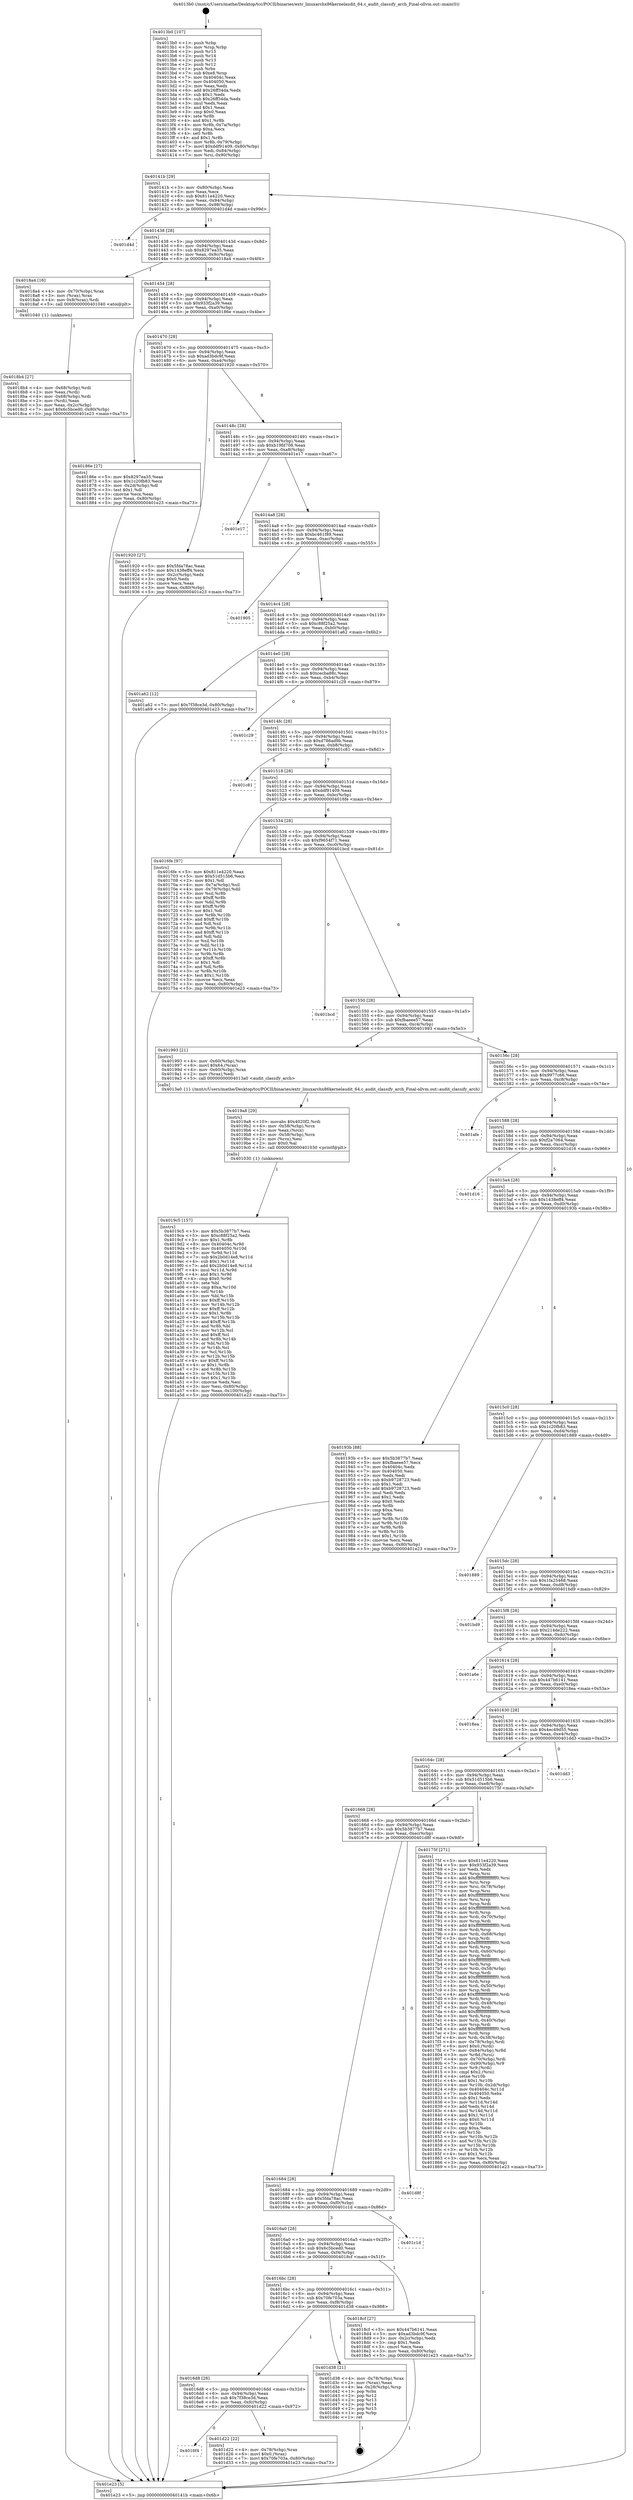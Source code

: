 digraph "0x4013b0" {
  label = "0x4013b0 (/mnt/c/Users/mathe/Desktop/tcc/POCII/binaries/extr_linuxarchx86kernelaudit_64.c_audit_classify_arch_Final-ollvm.out::main(0))"
  labelloc = "t"
  node[shape=record]

  Entry [label="",width=0.3,height=0.3,shape=circle,fillcolor=black,style=filled]
  "0x40141b" [label="{
     0x40141b [29]\l
     | [instrs]\l
     &nbsp;&nbsp;0x40141b \<+3\>: mov -0x80(%rbp),%eax\l
     &nbsp;&nbsp;0x40141e \<+2\>: mov %eax,%ecx\l
     &nbsp;&nbsp;0x401420 \<+6\>: sub $0x811e4220,%ecx\l
     &nbsp;&nbsp;0x401426 \<+6\>: mov %eax,-0x94(%rbp)\l
     &nbsp;&nbsp;0x40142c \<+6\>: mov %ecx,-0x98(%rbp)\l
     &nbsp;&nbsp;0x401432 \<+6\>: je 0000000000401d4d \<main+0x99d\>\l
  }"]
  "0x401d4d" [label="{
     0x401d4d\l
  }", style=dashed]
  "0x401438" [label="{
     0x401438 [28]\l
     | [instrs]\l
     &nbsp;&nbsp;0x401438 \<+5\>: jmp 000000000040143d \<main+0x8d\>\l
     &nbsp;&nbsp;0x40143d \<+6\>: mov -0x94(%rbp),%eax\l
     &nbsp;&nbsp;0x401443 \<+5\>: sub $0x8297ea35,%eax\l
     &nbsp;&nbsp;0x401448 \<+6\>: mov %eax,-0x9c(%rbp)\l
     &nbsp;&nbsp;0x40144e \<+6\>: je 00000000004018a4 \<main+0x4f4\>\l
  }"]
  Exit [label="",width=0.3,height=0.3,shape=circle,fillcolor=black,style=filled,peripheries=2]
  "0x4018a4" [label="{
     0x4018a4 [16]\l
     | [instrs]\l
     &nbsp;&nbsp;0x4018a4 \<+4\>: mov -0x70(%rbp),%rax\l
     &nbsp;&nbsp;0x4018a8 \<+3\>: mov (%rax),%rax\l
     &nbsp;&nbsp;0x4018ab \<+4\>: mov 0x8(%rax),%rdi\l
     &nbsp;&nbsp;0x4018af \<+5\>: call 0000000000401040 \<atoi@plt\>\l
     | [calls]\l
     &nbsp;&nbsp;0x401040 \{1\} (unknown)\l
  }"]
  "0x401454" [label="{
     0x401454 [28]\l
     | [instrs]\l
     &nbsp;&nbsp;0x401454 \<+5\>: jmp 0000000000401459 \<main+0xa9\>\l
     &nbsp;&nbsp;0x401459 \<+6\>: mov -0x94(%rbp),%eax\l
     &nbsp;&nbsp;0x40145f \<+5\>: sub $0x933f2a39,%eax\l
     &nbsp;&nbsp;0x401464 \<+6\>: mov %eax,-0xa0(%rbp)\l
     &nbsp;&nbsp;0x40146a \<+6\>: je 000000000040186e \<main+0x4be\>\l
  }"]
  "0x4016f4" [label="{
     0x4016f4\l
  }", style=dashed]
  "0x40186e" [label="{
     0x40186e [27]\l
     | [instrs]\l
     &nbsp;&nbsp;0x40186e \<+5\>: mov $0x8297ea35,%eax\l
     &nbsp;&nbsp;0x401873 \<+5\>: mov $0x1c20fb83,%ecx\l
     &nbsp;&nbsp;0x401878 \<+3\>: mov -0x2d(%rbp),%dl\l
     &nbsp;&nbsp;0x40187b \<+3\>: test $0x1,%dl\l
     &nbsp;&nbsp;0x40187e \<+3\>: cmovne %ecx,%eax\l
     &nbsp;&nbsp;0x401881 \<+3\>: mov %eax,-0x80(%rbp)\l
     &nbsp;&nbsp;0x401884 \<+5\>: jmp 0000000000401e23 \<main+0xa73\>\l
  }"]
  "0x401470" [label="{
     0x401470 [28]\l
     | [instrs]\l
     &nbsp;&nbsp;0x401470 \<+5\>: jmp 0000000000401475 \<main+0xc5\>\l
     &nbsp;&nbsp;0x401475 \<+6\>: mov -0x94(%rbp),%eax\l
     &nbsp;&nbsp;0x40147b \<+5\>: sub $0xad3bdc9f,%eax\l
     &nbsp;&nbsp;0x401480 \<+6\>: mov %eax,-0xa4(%rbp)\l
     &nbsp;&nbsp;0x401486 \<+6\>: je 0000000000401920 \<main+0x570\>\l
  }"]
  "0x401d22" [label="{
     0x401d22 [22]\l
     | [instrs]\l
     &nbsp;&nbsp;0x401d22 \<+4\>: mov -0x78(%rbp),%rax\l
     &nbsp;&nbsp;0x401d26 \<+6\>: movl $0x0,(%rax)\l
     &nbsp;&nbsp;0x401d2c \<+7\>: movl $0x70fe703a,-0x80(%rbp)\l
     &nbsp;&nbsp;0x401d33 \<+5\>: jmp 0000000000401e23 \<main+0xa73\>\l
  }"]
  "0x401920" [label="{
     0x401920 [27]\l
     | [instrs]\l
     &nbsp;&nbsp;0x401920 \<+5\>: mov $0x5fda78ac,%eax\l
     &nbsp;&nbsp;0x401925 \<+5\>: mov $0x1438eff4,%ecx\l
     &nbsp;&nbsp;0x40192a \<+3\>: mov -0x2c(%rbp),%edx\l
     &nbsp;&nbsp;0x40192d \<+3\>: cmp $0x0,%edx\l
     &nbsp;&nbsp;0x401930 \<+3\>: cmove %ecx,%eax\l
     &nbsp;&nbsp;0x401933 \<+3\>: mov %eax,-0x80(%rbp)\l
     &nbsp;&nbsp;0x401936 \<+5\>: jmp 0000000000401e23 \<main+0xa73\>\l
  }"]
  "0x40148c" [label="{
     0x40148c [28]\l
     | [instrs]\l
     &nbsp;&nbsp;0x40148c \<+5\>: jmp 0000000000401491 \<main+0xe1\>\l
     &nbsp;&nbsp;0x401491 \<+6\>: mov -0x94(%rbp),%eax\l
     &nbsp;&nbsp;0x401497 \<+5\>: sub $0xb19fd708,%eax\l
     &nbsp;&nbsp;0x40149c \<+6\>: mov %eax,-0xa8(%rbp)\l
     &nbsp;&nbsp;0x4014a2 \<+6\>: je 0000000000401e17 \<main+0xa67\>\l
  }"]
  "0x4016d8" [label="{
     0x4016d8 [28]\l
     | [instrs]\l
     &nbsp;&nbsp;0x4016d8 \<+5\>: jmp 00000000004016dd \<main+0x32d\>\l
     &nbsp;&nbsp;0x4016dd \<+6\>: mov -0x94(%rbp),%eax\l
     &nbsp;&nbsp;0x4016e3 \<+5\>: sub $0x7f38ce3d,%eax\l
     &nbsp;&nbsp;0x4016e8 \<+6\>: mov %eax,-0xfc(%rbp)\l
     &nbsp;&nbsp;0x4016ee \<+6\>: je 0000000000401d22 \<main+0x972\>\l
  }"]
  "0x401e17" [label="{
     0x401e17\l
  }", style=dashed]
  "0x4014a8" [label="{
     0x4014a8 [28]\l
     | [instrs]\l
     &nbsp;&nbsp;0x4014a8 \<+5\>: jmp 00000000004014ad \<main+0xfd\>\l
     &nbsp;&nbsp;0x4014ad \<+6\>: mov -0x94(%rbp),%eax\l
     &nbsp;&nbsp;0x4014b3 \<+5\>: sub $0xbc461f89,%eax\l
     &nbsp;&nbsp;0x4014b8 \<+6\>: mov %eax,-0xac(%rbp)\l
     &nbsp;&nbsp;0x4014be \<+6\>: je 0000000000401905 \<main+0x555\>\l
  }"]
  "0x401d38" [label="{
     0x401d38 [21]\l
     | [instrs]\l
     &nbsp;&nbsp;0x401d38 \<+4\>: mov -0x78(%rbp),%rax\l
     &nbsp;&nbsp;0x401d3c \<+2\>: mov (%rax),%eax\l
     &nbsp;&nbsp;0x401d3e \<+4\>: lea -0x28(%rbp),%rsp\l
     &nbsp;&nbsp;0x401d42 \<+1\>: pop %rbx\l
     &nbsp;&nbsp;0x401d43 \<+2\>: pop %r12\l
     &nbsp;&nbsp;0x401d45 \<+2\>: pop %r13\l
     &nbsp;&nbsp;0x401d47 \<+2\>: pop %r14\l
     &nbsp;&nbsp;0x401d49 \<+2\>: pop %r15\l
     &nbsp;&nbsp;0x401d4b \<+1\>: pop %rbp\l
     &nbsp;&nbsp;0x401d4c \<+1\>: ret\l
  }"]
  "0x401905" [label="{
     0x401905\l
  }", style=dashed]
  "0x4014c4" [label="{
     0x4014c4 [28]\l
     | [instrs]\l
     &nbsp;&nbsp;0x4014c4 \<+5\>: jmp 00000000004014c9 \<main+0x119\>\l
     &nbsp;&nbsp;0x4014c9 \<+6\>: mov -0x94(%rbp),%eax\l
     &nbsp;&nbsp;0x4014cf \<+5\>: sub $0xc88f25a2,%eax\l
     &nbsp;&nbsp;0x4014d4 \<+6\>: mov %eax,-0xb0(%rbp)\l
     &nbsp;&nbsp;0x4014da \<+6\>: je 0000000000401a62 \<main+0x6b2\>\l
  }"]
  "0x4019c5" [label="{
     0x4019c5 [157]\l
     | [instrs]\l
     &nbsp;&nbsp;0x4019c5 \<+5\>: mov $0x5b3877b7,%esi\l
     &nbsp;&nbsp;0x4019ca \<+5\>: mov $0xc88f25a2,%edx\l
     &nbsp;&nbsp;0x4019cf \<+3\>: mov $0x1,%r8b\l
     &nbsp;&nbsp;0x4019d2 \<+8\>: mov 0x40404c,%r9d\l
     &nbsp;&nbsp;0x4019da \<+8\>: mov 0x404050,%r10d\l
     &nbsp;&nbsp;0x4019e2 \<+3\>: mov %r9d,%r11d\l
     &nbsp;&nbsp;0x4019e5 \<+7\>: sub $0x2b0d14e8,%r11d\l
     &nbsp;&nbsp;0x4019ec \<+4\>: sub $0x1,%r11d\l
     &nbsp;&nbsp;0x4019f0 \<+7\>: add $0x2b0d14e8,%r11d\l
     &nbsp;&nbsp;0x4019f7 \<+4\>: imul %r11d,%r9d\l
     &nbsp;&nbsp;0x4019fb \<+4\>: and $0x1,%r9d\l
     &nbsp;&nbsp;0x4019ff \<+4\>: cmp $0x0,%r9d\l
     &nbsp;&nbsp;0x401a03 \<+3\>: sete %bl\l
     &nbsp;&nbsp;0x401a06 \<+4\>: cmp $0xa,%r10d\l
     &nbsp;&nbsp;0x401a0a \<+4\>: setl %r14b\l
     &nbsp;&nbsp;0x401a0e \<+3\>: mov %bl,%r15b\l
     &nbsp;&nbsp;0x401a11 \<+4\>: xor $0xff,%r15b\l
     &nbsp;&nbsp;0x401a15 \<+3\>: mov %r14b,%r12b\l
     &nbsp;&nbsp;0x401a18 \<+4\>: xor $0xff,%r12b\l
     &nbsp;&nbsp;0x401a1c \<+4\>: xor $0x1,%r8b\l
     &nbsp;&nbsp;0x401a20 \<+3\>: mov %r15b,%r13b\l
     &nbsp;&nbsp;0x401a23 \<+4\>: and $0xff,%r13b\l
     &nbsp;&nbsp;0x401a27 \<+3\>: and %r8b,%bl\l
     &nbsp;&nbsp;0x401a2a \<+3\>: mov %r12b,%cl\l
     &nbsp;&nbsp;0x401a2d \<+3\>: and $0xff,%cl\l
     &nbsp;&nbsp;0x401a30 \<+3\>: and %r8b,%r14b\l
     &nbsp;&nbsp;0x401a33 \<+3\>: or %bl,%r13b\l
     &nbsp;&nbsp;0x401a36 \<+3\>: or %r14b,%cl\l
     &nbsp;&nbsp;0x401a39 \<+3\>: xor %cl,%r13b\l
     &nbsp;&nbsp;0x401a3c \<+3\>: or %r12b,%r15b\l
     &nbsp;&nbsp;0x401a3f \<+4\>: xor $0xff,%r15b\l
     &nbsp;&nbsp;0x401a43 \<+4\>: or $0x1,%r8b\l
     &nbsp;&nbsp;0x401a47 \<+3\>: and %r8b,%r15b\l
     &nbsp;&nbsp;0x401a4a \<+3\>: or %r15b,%r13b\l
     &nbsp;&nbsp;0x401a4d \<+4\>: test $0x1,%r13b\l
     &nbsp;&nbsp;0x401a51 \<+3\>: cmovne %edx,%esi\l
     &nbsp;&nbsp;0x401a54 \<+3\>: mov %esi,-0x80(%rbp)\l
     &nbsp;&nbsp;0x401a57 \<+6\>: mov %eax,-0x100(%rbp)\l
     &nbsp;&nbsp;0x401a5d \<+5\>: jmp 0000000000401e23 \<main+0xa73\>\l
  }"]
  "0x401a62" [label="{
     0x401a62 [12]\l
     | [instrs]\l
     &nbsp;&nbsp;0x401a62 \<+7\>: movl $0x7f38ce3d,-0x80(%rbp)\l
     &nbsp;&nbsp;0x401a69 \<+5\>: jmp 0000000000401e23 \<main+0xa73\>\l
  }"]
  "0x4014e0" [label="{
     0x4014e0 [28]\l
     | [instrs]\l
     &nbsp;&nbsp;0x4014e0 \<+5\>: jmp 00000000004014e5 \<main+0x135\>\l
     &nbsp;&nbsp;0x4014e5 \<+6\>: mov -0x94(%rbp),%eax\l
     &nbsp;&nbsp;0x4014eb \<+5\>: sub $0xcecba88c,%eax\l
     &nbsp;&nbsp;0x4014f0 \<+6\>: mov %eax,-0xb4(%rbp)\l
     &nbsp;&nbsp;0x4014f6 \<+6\>: je 0000000000401c29 \<main+0x879\>\l
  }"]
  "0x4019a8" [label="{
     0x4019a8 [29]\l
     | [instrs]\l
     &nbsp;&nbsp;0x4019a8 \<+10\>: movabs $0x4020f2,%rdi\l
     &nbsp;&nbsp;0x4019b2 \<+4\>: mov -0x58(%rbp),%rcx\l
     &nbsp;&nbsp;0x4019b6 \<+2\>: mov %eax,(%rcx)\l
     &nbsp;&nbsp;0x4019b8 \<+4\>: mov -0x58(%rbp),%rcx\l
     &nbsp;&nbsp;0x4019bc \<+2\>: mov (%rcx),%esi\l
     &nbsp;&nbsp;0x4019be \<+2\>: mov $0x0,%al\l
     &nbsp;&nbsp;0x4019c0 \<+5\>: call 0000000000401030 \<printf@plt\>\l
     | [calls]\l
     &nbsp;&nbsp;0x401030 \{1\} (unknown)\l
  }"]
  "0x401c29" [label="{
     0x401c29\l
  }", style=dashed]
  "0x4014fc" [label="{
     0x4014fc [28]\l
     | [instrs]\l
     &nbsp;&nbsp;0x4014fc \<+5\>: jmp 0000000000401501 \<main+0x151\>\l
     &nbsp;&nbsp;0x401501 \<+6\>: mov -0x94(%rbp),%eax\l
     &nbsp;&nbsp;0x401507 \<+5\>: sub $0xd786ad9b,%eax\l
     &nbsp;&nbsp;0x40150c \<+6\>: mov %eax,-0xb8(%rbp)\l
     &nbsp;&nbsp;0x401512 \<+6\>: je 0000000000401c81 \<main+0x8d1\>\l
  }"]
  "0x4016bc" [label="{
     0x4016bc [28]\l
     | [instrs]\l
     &nbsp;&nbsp;0x4016bc \<+5\>: jmp 00000000004016c1 \<main+0x311\>\l
     &nbsp;&nbsp;0x4016c1 \<+6\>: mov -0x94(%rbp),%eax\l
     &nbsp;&nbsp;0x4016c7 \<+5\>: sub $0x70fe703a,%eax\l
     &nbsp;&nbsp;0x4016cc \<+6\>: mov %eax,-0xf8(%rbp)\l
     &nbsp;&nbsp;0x4016d2 \<+6\>: je 0000000000401d38 \<main+0x988\>\l
  }"]
  "0x401c81" [label="{
     0x401c81\l
  }", style=dashed]
  "0x401518" [label="{
     0x401518 [28]\l
     | [instrs]\l
     &nbsp;&nbsp;0x401518 \<+5\>: jmp 000000000040151d \<main+0x16d\>\l
     &nbsp;&nbsp;0x40151d \<+6\>: mov -0x94(%rbp),%eax\l
     &nbsp;&nbsp;0x401523 \<+5\>: sub $0xddf91409,%eax\l
     &nbsp;&nbsp;0x401528 \<+6\>: mov %eax,-0xbc(%rbp)\l
     &nbsp;&nbsp;0x40152e \<+6\>: je 00000000004016fe \<main+0x34e\>\l
  }"]
  "0x4018cf" [label="{
     0x4018cf [27]\l
     | [instrs]\l
     &nbsp;&nbsp;0x4018cf \<+5\>: mov $0x447b6141,%eax\l
     &nbsp;&nbsp;0x4018d4 \<+5\>: mov $0xad3bdc9f,%ecx\l
     &nbsp;&nbsp;0x4018d9 \<+3\>: mov -0x2c(%rbp),%edx\l
     &nbsp;&nbsp;0x4018dc \<+3\>: cmp $0x1,%edx\l
     &nbsp;&nbsp;0x4018df \<+3\>: cmovl %ecx,%eax\l
     &nbsp;&nbsp;0x4018e2 \<+3\>: mov %eax,-0x80(%rbp)\l
     &nbsp;&nbsp;0x4018e5 \<+5\>: jmp 0000000000401e23 \<main+0xa73\>\l
  }"]
  "0x4016fe" [label="{
     0x4016fe [97]\l
     | [instrs]\l
     &nbsp;&nbsp;0x4016fe \<+5\>: mov $0x811e4220,%eax\l
     &nbsp;&nbsp;0x401703 \<+5\>: mov $0x51d515b6,%ecx\l
     &nbsp;&nbsp;0x401708 \<+2\>: mov $0x1,%dl\l
     &nbsp;&nbsp;0x40170a \<+4\>: mov -0x7a(%rbp),%sil\l
     &nbsp;&nbsp;0x40170e \<+4\>: mov -0x79(%rbp),%dil\l
     &nbsp;&nbsp;0x401712 \<+3\>: mov %sil,%r8b\l
     &nbsp;&nbsp;0x401715 \<+4\>: xor $0xff,%r8b\l
     &nbsp;&nbsp;0x401719 \<+3\>: mov %dil,%r9b\l
     &nbsp;&nbsp;0x40171c \<+4\>: xor $0xff,%r9b\l
     &nbsp;&nbsp;0x401720 \<+3\>: xor $0x1,%dl\l
     &nbsp;&nbsp;0x401723 \<+3\>: mov %r8b,%r10b\l
     &nbsp;&nbsp;0x401726 \<+4\>: and $0xff,%r10b\l
     &nbsp;&nbsp;0x40172a \<+3\>: and %dl,%sil\l
     &nbsp;&nbsp;0x40172d \<+3\>: mov %r9b,%r11b\l
     &nbsp;&nbsp;0x401730 \<+4\>: and $0xff,%r11b\l
     &nbsp;&nbsp;0x401734 \<+3\>: and %dl,%dil\l
     &nbsp;&nbsp;0x401737 \<+3\>: or %sil,%r10b\l
     &nbsp;&nbsp;0x40173a \<+3\>: or %dil,%r11b\l
     &nbsp;&nbsp;0x40173d \<+3\>: xor %r11b,%r10b\l
     &nbsp;&nbsp;0x401740 \<+3\>: or %r9b,%r8b\l
     &nbsp;&nbsp;0x401743 \<+4\>: xor $0xff,%r8b\l
     &nbsp;&nbsp;0x401747 \<+3\>: or $0x1,%dl\l
     &nbsp;&nbsp;0x40174a \<+3\>: and %dl,%r8b\l
     &nbsp;&nbsp;0x40174d \<+3\>: or %r8b,%r10b\l
     &nbsp;&nbsp;0x401750 \<+4\>: test $0x1,%r10b\l
     &nbsp;&nbsp;0x401754 \<+3\>: cmovne %ecx,%eax\l
     &nbsp;&nbsp;0x401757 \<+3\>: mov %eax,-0x80(%rbp)\l
     &nbsp;&nbsp;0x40175a \<+5\>: jmp 0000000000401e23 \<main+0xa73\>\l
  }"]
  "0x401534" [label="{
     0x401534 [28]\l
     | [instrs]\l
     &nbsp;&nbsp;0x401534 \<+5\>: jmp 0000000000401539 \<main+0x189\>\l
     &nbsp;&nbsp;0x401539 \<+6\>: mov -0x94(%rbp),%eax\l
     &nbsp;&nbsp;0x40153f \<+5\>: sub $0xf9654f71,%eax\l
     &nbsp;&nbsp;0x401544 \<+6\>: mov %eax,-0xc0(%rbp)\l
     &nbsp;&nbsp;0x40154a \<+6\>: je 0000000000401bcd \<main+0x81d\>\l
  }"]
  "0x401e23" [label="{
     0x401e23 [5]\l
     | [instrs]\l
     &nbsp;&nbsp;0x401e23 \<+5\>: jmp 000000000040141b \<main+0x6b\>\l
  }"]
  "0x4013b0" [label="{
     0x4013b0 [107]\l
     | [instrs]\l
     &nbsp;&nbsp;0x4013b0 \<+1\>: push %rbp\l
     &nbsp;&nbsp;0x4013b1 \<+3\>: mov %rsp,%rbp\l
     &nbsp;&nbsp;0x4013b4 \<+2\>: push %r15\l
     &nbsp;&nbsp;0x4013b6 \<+2\>: push %r14\l
     &nbsp;&nbsp;0x4013b8 \<+2\>: push %r13\l
     &nbsp;&nbsp;0x4013ba \<+2\>: push %r12\l
     &nbsp;&nbsp;0x4013bc \<+1\>: push %rbx\l
     &nbsp;&nbsp;0x4013bd \<+7\>: sub $0xe8,%rsp\l
     &nbsp;&nbsp;0x4013c4 \<+7\>: mov 0x40404c,%eax\l
     &nbsp;&nbsp;0x4013cb \<+7\>: mov 0x404050,%ecx\l
     &nbsp;&nbsp;0x4013d2 \<+2\>: mov %eax,%edx\l
     &nbsp;&nbsp;0x4013d4 \<+6\>: add $0x26ff34da,%edx\l
     &nbsp;&nbsp;0x4013da \<+3\>: sub $0x1,%edx\l
     &nbsp;&nbsp;0x4013dd \<+6\>: sub $0x26ff34da,%edx\l
     &nbsp;&nbsp;0x4013e3 \<+3\>: imul %edx,%eax\l
     &nbsp;&nbsp;0x4013e6 \<+3\>: and $0x1,%eax\l
     &nbsp;&nbsp;0x4013e9 \<+3\>: cmp $0x0,%eax\l
     &nbsp;&nbsp;0x4013ec \<+4\>: sete %r8b\l
     &nbsp;&nbsp;0x4013f0 \<+4\>: and $0x1,%r8b\l
     &nbsp;&nbsp;0x4013f4 \<+4\>: mov %r8b,-0x7a(%rbp)\l
     &nbsp;&nbsp;0x4013f8 \<+3\>: cmp $0xa,%ecx\l
     &nbsp;&nbsp;0x4013fb \<+4\>: setl %r8b\l
     &nbsp;&nbsp;0x4013ff \<+4\>: and $0x1,%r8b\l
     &nbsp;&nbsp;0x401403 \<+4\>: mov %r8b,-0x79(%rbp)\l
     &nbsp;&nbsp;0x401407 \<+7\>: movl $0xddf91409,-0x80(%rbp)\l
     &nbsp;&nbsp;0x40140e \<+6\>: mov %edi,-0x84(%rbp)\l
     &nbsp;&nbsp;0x401414 \<+7\>: mov %rsi,-0x90(%rbp)\l
  }"]
  "0x4016a0" [label="{
     0x4016a0 [28]\l
     | [instrs]\l
     &nbsp;&nbsp;0x4016a0 \<+5\>: jmp 00000000004016a5 \<main+0x2f5\>\l
     &nbsp;&nbsp;0x4016a5 \<+6\>: mov -0x94(%rbp),%eax\l
     &nbsp;&nbsp;0x4016ab \<+5\>: sub $0x6c5bced0,%eax\l
     &nbsp;&nbsp;0x4016b0 \<+6\>: mov %eax,-0xf4(%rbp)\l
     &nbsp;&nbsp;0x4016b6 \<+6\>: je 00000000004018cf \<main+0x51f\>\l
  }"]
  "0x401bcd" [label="{
     0x401bcd\l
  }", style=dashed]
  "0x401550" [label="{
     0x401550 [28]\l
     | [instrs]\l
     &nbsp;&nbsp;0x401550 \<+5\>: jmp 0000000000401555 \<main+0x1a5\>\l
     &nbsp;&nbsp;0x401555 \<+6\>: mov -0x94(%rbp),%eax\l
     &nbsp;&nbsp;0x40155b \<+5\>: sub $0xfbaeee57,%eax\l
     &nbsp;&nbsp;0x401560 \<+6\>: mov %eax,-0xc4(%rbp)\l
     &nbsp;&nbsp;0x401566 \<+6\>: je 0000000000401993 \<main+0x5e3\>\l
  }"]
  "0x401c1d" [label="{
     0x401c1d\l
  }", style=dashed]
  "0x401993" [label="{
     0x401993 [21]\l
     | [instrs]\l
     &nbsp;&nbsp;0x401993 \<+4\>: mov -0x60(%rbp),%rax\l
     &nbsp;&nbsp;0x401997 \<+6\>: movl $0x64,(%rax)\l
     &nbsp;&nbsp;0x40199d \<+4\>: mov -0x60(%rbp),%rax\l
     &nbsp;&nbsp;0x4019a1 \<+2\>: mov (%rax),%edi\l
     &nbsp;&nbsp;0x4019a3 \<+5\>: call 00000000004013a0 \<audit_classify_arch\>\l
     | [calls]\l
     &nbsp;&nbsp;0x4013a0 \{1\} (/mnt/c/Users/mathe/Desktop/tcc/POCII/binaries/extr_linuxarchx86kernelaudit_64.c_audit_classify_arch_Final-ollvm.out::audit_classify_arch)\l
  }"]
  "0x40156c" [label="{
     0x40156c [28]\l
     | [instrs]\l
     &nbsp;&nbsp;0x40156c \<+5\>: jmp 0000000000401571 \<main+0x1c1\>\l
     &nbsp;&nbsp;0x401571 \<+6\>: mov -0x94(%rbp),%eax\l
     &nbsp;&nbsp;0x401577 \<+5\>: sub $0x9977c66,%eax\l
     &nbsp;&nbsp;0x40157c \<+6\>: mov %eax,-0xc8(%rbp)\l
     &nbsp;&nbsp;0x401582 \<+6\>: je 0000000000401afe \<main+0x74e\>\l
  }"]
  "0x401684" [label="{
     0x401684 [28]\l
     | [instrs]\l
     &nbsp;&nbsp;0x401684 \<+5\>: jmp 0000000000401689 \<main+0x2d9\>\l
     &nbsp;&nbsp;0x401689 \<+6\>: mov -0x94(%rbp),%eax\l
     &nbsp;&nbsp;0x40168f \<+5\>: sub $0x5fda78ac,%eax\l
     &nbsp;&nbsp;0x401694 \<+6\>: mov %eax,-0xf0(%rbp)\l
     &nbsp;&nbsp;0x40169a \<+6\>: je 0000000000401c1d \<main+0x86d\>\l
  }"]
  "0x401afe" [label="{
     0x401afe\l
  }", style=dashed]
  "0x401588" [label="{
     0x401588 [28]\l
     | [instrs]\l
     &nbsp;&nbsp;0x401588 \<+5\>: jmp 000000000040158d \<main+0x1dd\>\l
     &nbsp;&nbsp;0x40158d \<+6\>: mov -0x94(%rbp),%eax\l
     &nbsp;&nbsp;0x401593 \<+5\>: sub $0xf2a7064,%eax\l
     &nbsp;&nbsp;0x401598 \<+6\>: mov %eax,-0xcc(%rbp)\l
     &nbsp;&nbsp;0x40159e \<+6\>: je 0000000000401d16 \<main+0x966\>\l
  }"]
  "0x401d8f" [label="{
     0x401d8f\l
  }", style=dashed]
  "0x401d16" [label="{
     0x401d16\l
  }", style=dashed]
  "0x4015a4" [label="{
     0x4015a4 [28]\l
     | [instrs]\l
     &nbsp;&nbsp;0x4015a4 \<+5\>: jmp 00000000004015a9 \<main+0x1f9\>\l
     &nbsp;&nbsp;0x4015a9 \<+6\>: mov -0x94(%rbp),%eax\l
     &nbsp;&nbsp;0x4015af \<+5\>: sub $0x1438eff4,%eax\l
     &nbsp;&nbsp;0x4015b4 \<+6\>: mov %eax,-0xd0(%rbp)\l
     &nbsp;&nbsp;0x4015ba \<+6\>: je 000000000040193b \<main+0x58b\>\l
  }"]
  "0x4018b4" [label="{
     0x4018b4 [27]\l
     | [instrs]\l
     &nbsp;&nbsp;0x4018b4 \<+4\>: mov -0x68(%rbp),%rdi\l
     &nbsp;&nbsp;0x4018b8 \<+2\>: mov %eax,(%rdi)\l
     &nbsp;&nbsp;0x4018ba \<+4\>: mov -0x68(%rbp),%rdi\l
     &nbsp;&nbsp;0x4018be \<+2\>: mov (%rdi),%eax\l
     &nbsp;&nbsp;0x4018c0 \<+3\>: mov %eax,-0x2c(%rbp)\l
     &nbsp;&nbsp;0x4018c3 \<+7\>: movl $0x6c5bced0,-0x80(%rbp)\l
     &nbsp;&nbsp;0x4018ca \<+5\>: jmp 0000000000401e23 \<main+0xa73\>\l
  }"]
  "0x40193b" [label="{
     0x40193b [88]\l
     | [instrs]\l
     &nbsp;&nbsp;0x40193b \<+5\>: mov $0x5b3877b7,%eax\l
     &nbsp;&nbsp;0x401940 \<+5\>: mov $0xfbaeee57,%ecx\l
     &nbsp;&nbsp;0x401945 \<+7\>: mov 0x40404c,%edx\l
     &nbsp;&nbsp;0x40194c \<+7\>: mov 0x404050,%esi\l
     &nbsp;&nbsp;0x401953 \<+2\>: mov %edx,%edi\l
     &nbsp;&nbsp;0x401955 \<+6\>: sub $0xb9728723,%edi\l
     &nbsp;&nbsp;0x40195b \<+3\>: sub $0x1,%edi\l
     &nbsp;&nbsp;0x40195e \<+6\>: add $0xb9728723,%edi\l
     &nbsp;&nbsp;0x401964 \<+3\>: imul %edi,%edx\l
     &nbsp;&nbsp;0x401967 \<+3\>: and $0x1,%edx\l
     &nbsp;&nbsp;0x40196a \<+3\>: cmp $0x0,%edx\l
     &nbsp;&nbsp;0x40196d \<+4\>: sete %r8b\l
     &nbsp;&nbsp;0x401971 \<+3\>: cmp $0xa,%esi\l
     &nbsp;&nbsp;0x401974 \<+4\>: setl %r9b\l
     &nbsp;&nbsp;0x401978 \<+3\>: mov %r8b,%r10b\l
     &nbsp;&nbsp;0x40197b \<+3\>: and %r9b,%r10b\l
     &nbsp;&nbsp;0x40197e \<+3\>: xor %r9b,%r8b\l
     &nbsp;&nbsp;0x401981 \<+3\>: or %r8b,%r10b\l
     &nbsp;&nbsp;0x401984 \<+4\>: test $0x1,%r10b\l
     &nbsp;&nbsp;0x401988 \<+3\>: cmovne %ecx,%eax\l
     &nbsp;&nbsp;0x40198b \<+3\>: mov %eax,-0x80(%rbp)\l
     &nbsp;&nbsp;0x40198e \<+5\>: jmp 0000000000401e23 \<main+0xa73\>\l
  }"]
  "0x4015c0" [label="{
     0x4015c0 [28]\l
     | [instrs]\l
     &nbsp;&nbsp;0x4015c0 \<+5\>: jmp 00000000004015c5 \<main+0x215\>\l
     &nbsp;&nbsp;0x4015c5 \<+6\>: mov -0x94(%rbp),%eax\l
     &nbsp;&nbsp;0x4015cb \<+5\>: sub $0x1c20fb83,%eax\l
     &nbsp;&nbsp;0x4015d0 \<+6\>: mov %eax,-0xd4(%rbp)\l
     &nbsp;&nbsp;0x4015d6 \<+6\>: je 0000000000401889 \<main+0x4d9\>\l
  }"]
  "0x401668" [label="{
     0x401668 [28]\l
     | [instrs]\l
     &nbsp;&nbsp;0x401668 \<+5\>: jmp 000000000040166d \<main+0x2bd\>\l
     &nbsp;&nbsp;0x40166d \<+6\>: mov -0x94(%rbp),%eax\l
     &nbsp;&nbsp;0x401673 \<+5\>: sub $0x5b3877b7,%eax\l
     &nbsp;&nbsp;0x401678 \<+6\>: mov %eax,-0xec(%rbp)\l
     &nbsp;&nbsp;0x40167e \<+6\>: je 0000000000401d8f \<main+0x9df\>\l
  }"]
  "0x401889" [label="{
     0x401889\l
  }", style=dashed]
  "0x4015dc" [label="{
     0x4015dc [28]\l
     | [instrs]\l
     &nbsp;&nbsp;0x4015dc \<+5\>: jmp 00000000004015e1 \<main+0x231\>\l
     &nbsp;&nbsp;0x4015e1 \<+6\>: mov -0x94(%rbp),%eax\l
     &nbsp;&nbsp;0x4015e7 \<+5\>: sub $0x1fa25468,%eax\l
     &nbsp;&nbsp;0x4015ec \<+6\>: mov %eax,-0xd8(%rbp)\l
     &nbsp;&nbsp;0x4015f2 \<+6\>: je 0000000000401bd9 \<main+0x829\>\l
  }"]
  "0x40175f" [label="{
     0x40175f [271]\l
     | [instrs]\l
     &nbsp;&nbsp;0x40175f \<+5\>: mov $0x811e4220,%eax\l
     &nbsp;&nbsp;0x401764 \<+5\>: mov $0x933f2a39,%ecx\l
     &nbsp;&nbsp;0x401769 \<+2\>: xor %edx,%edx\l
     &nbsp;&nbsp;0x40176b \<+3\>: mov %rsp,%rsi\l
     &nbsp;&nbsp;0x40176e \<+4\>: add $0xfffffffffffffff0,%rsi\l
     &nbsp;&nbsp;0x401772 \<+3\>: mov %rsi,%rsp\l
     &nbsp;&nbsp;0x401775 \<+4\>: mov %rsi,-0x78(%rbp)\l
     &nbsp;&nbsp;0x401779 \<+3\>: mov %rsp,%rsi\l
     &nbsp;&nbsp;0x40177c \<+4\>: add $0xfffffffffffffff0,%rsi\l
     &nbsp;&nbsp;0x401780 \<+3\>: mov %rsi,%rsp\l
     &nbsp;&nbsp;0x401783 \<+3\>: mov %rsp,%rdi\l
     &nbsp;&nbsp;0x401786 \<+4\>: add $0xfffffffffffffff0,%rdi\l
     &nbsp;&nbsp;0x40178a \<+3\>: mov %rdi,%rsp\l
     &nbsp;&nbsp;0x40178d \<+4\>: mov %rdi,-0x70(%rbp)\l
     &nbsp;&nbsp;0x401791 \<+3\>: mov %rsp,%rdi\l
     &nbsp;&nbsp;0x401794 \<+4\>: add $0xfffffffffffffff0,%rdi\l
     &nbsp;&nbsp;0x401798 \<+3\>: mov %rdi,%rsp\l
     &nbsp;&nbsp;0x40179b \<+4\>: mov %rdi,-0x68(%rbp)\l
     &nbsp;&nbsp;0x40179f \<+3\>: mov %rsp,%rdi\l
     &nbsp;&nbsp;0x4017a2 \<+4\>: add $0xfffffffffffffff0,%rdi\l
     &nbsp;&nbsp;0x4017a6 \<+3\>: mov %rdi,%rsp\l
     &nbsp;&nbsp;0x4017a9 \<+4\>: mov %rdi,-0x60(%rbp)\l
     &nbsp;&nbsp;0x4017ad \<+3\>: mov %rsp,%rdi\l
     &nbsp;&nbsp;0x4017b0 \<+4\>: add $0xfffffffffffffff0,%rdi\l
     &nbsp;&nbsp;0x4017b4 \<+3\>: mov %rdi,%rsp\l
     &nbsp;&nbsp;0x4017b7 \<+4\>: mov %rdi,-0x58(%rbp)\l
     &nbsp;&nbsp;0x4017bb \<+3\>: mov %rsp,%rdi\l
     &nbsp;&nbsp;0x4017be \<+4\>: add $0xfffffffffffffff0,%rdi\l
     &nbsp;&nbsp;0x4017c2 \<+3\>: mov %rdi,%rsp\l
     &nbsp;&nbsp;0x4017c5 \<+4\>: mov %rdi,-0x50(%rbp)\l
     &nbsp;&nbsp;0x4017c9 \<+3\>: mov %rsp,%rdi\l
     &nbsp;&nbsp;0x4017cc \<+4\>: add $0xfffffffffffffff0,%rdi\l
     &nbsp;&nbsp;0x4017d0 \<+3\>: mov %rdi,%rsp\l
     &nbsp;&nbsp;0x4017d3 \<+4\>: mov %rdi,-0x48(%rbp)\l
     &nbsp;&nbsp;0x4017d7 \<+3\>: mov %rsp,%rdi\l
     &nbsp;&nbsp;0x4017da \<+4\>: add $0xfffffffffffffff0,%rdi\l
     &nbsp;&nbsp;0x4017de \<+3\>: mov %rdi,%rsp\l
     &nbsp;&nbsp;0x4017e1 \<+4\>: mov %rdi,-0x40(%rbp)\l
     &nbsp;&nbsp;0x4017e5 \<+3\>: mov %rsp,%rdi\l
     &nbsp;&nbsp;0x4017e8 \<+4\>: add $0xfffffffffffffff0,%rdi\l
     &nbsp;&nbsp;0x4017ec \<+3\>: mov %rdi,%rsp\l
     &nbsp;&nbsp;0x4017ef \<+4\>: mov %rdi,-0x38(%rbp)\l
     &nbsp;&nbsp;0x4017f3 \<+4\>: mov -0x78(%rbp),%rdi\l
     &nbsp;&nbsp;0x4017f7 \<+6\>: movl $0x0,(%rdi)\l
     &nbsp;&nbsp;0x4017fd \<+7\>: mov -0x84(%rbp),%r8d\l
     &nbsp;&nbsp;0x401804 \<+3\>: mov %r8d,(%rsi)\l
     &nbsp;&nbsp;0x401807 \<+4\>: mov -0x70(%rbp),%rdi\l
     &nbsp;&nbsp;0x40180b \<+7\>: mov -0x90(%rbp),%r9\l
     &nbsp;&nbsp;0x401812 \<+3\>: mov %r9,(%rdi)\l
     &nbsp;&nbsp;0x401815 \<+3\>: cmpl $0x2,(%rsi)\l
     &nbsp;&nbsp;0x401818 \<+4\>: setne %r10b\l
     &nbsp;&nbsp;0x40181c \<+4\>: and $0x1,%r10b\l
     &nbsp;&nbsp;0x401820 \<+4\>: mov %r10b,-0x2d(%rbp)\l
     &nbsp;&nbsp;0x401824 \<+8\>: mov 0x40404c,%r11d\l
     &nbsp;&nbsp;0x40182c \<+7\>: mov 0x404050,%ebx\l
     &nbsp;&nbsp;0x401833 \<+3\>: sub $0x1,%edx\l
     &nbsp;&nbsp;0x401836 \<+3\>: mov %r11d,%r14d\l
     &nbsp;&nbsp;0x401839 \<+3\>: add %edx,%r14d\l
     &nbsp;&nbsp;0x40183c \<+4\>: imul %r14d,%r11d\l
     &nbsp;&nbsp;0x401840 \<+4\>: and $0x1,%r11d\l
     &nbsp;&nbsp;0x401844 \<+4\>: cmp $0x0,%r11d\l
     &nbsp;&nbsp;0x401848 \<+4\>: sete %r10b\l
     &nbsp;&nbsp;0x40184c \<+3\>: cmp $0xa,%ebx\l
     &nbsp;&nbsp;0x40184f \<+4\>: setl %r15b\l
     &nbsp;&nbsp;0x401853 \<+3\>: mov %r10b,%r12b\l
     &nbsp;&nbsp;0x401856 \<+3\>: and %r15b,%r12b\l
     &nbsp;&nbsp;0x401859 \<+3\>: xor %r15b,%r10b\l
     &nbsp;&nbsp;0x40185c \<+3\>: or %r10b,%r12b\l
     &nbsp;&nbsp;0x40185f \<+4\>: test $0x1,%r12b\l
     &nbsp;&nbsp;0x401863 \<+3\>: cmovne %ecx,%eax\l
     &nbsp;&nbsp;0x401866 \<+3\>: mov %eax,-0x80(%rbp)\l
     &nbsp;&nbsp;0x401869 \<+5\>: jmp 0000000000401e23 \<main+0xa73\>\l
  }"]
  "0x401bd9" [label="{
     0x401bd9\l
  }", style=dashed]
  "0x4015f8" [label="{
     0x4015f8 [28]\l
     | [instrs]\l
     &nbsp;&nbsp;0x4015f8 \<+5\>: jmp 00000000004015fd \<main+0x24d\>\l
     &nbsp;&nbsp;0x4015fd \<+6\>: mov -0x94(%rbp),%eax\l
     &nbsp;&nbsp;0x401603 \<+5\>: sub $0x214de222,%eax\l
     &nbsp;&nbsp;0x401608 \<+6\>: mov %eax,-0xdc(%rbp)\l
     &nbsp;&nbsp;0x40160e \<+6\>: je 0000000000401a6e \<main+0x6be\>\l
  }"]
  "0x40164c" [label="{
     0x40164c [28]\l
     | [instrs]\l
     &nbsp;&nbsp;0x40164c \<+5\>: jmp 0000000000401651 \<main+0x2a1\>\l
     &nbsp;&nbsp;0x401651 \<+6\>: mov -0x94(%rbp),%eax\l
     &nbsp;&nbsp;0x401657 \<+5\>: sub $0x51d515b6,%eax\l
     &nbsp;&nbsp;0x40165c \<+6\>: mov %eax,-0xe8(%rbp)\l
     &nbsp;&nbsp;0x401662 \<+6\>: je 000000000040175f \<main+0x3af\>\l
  }"]
  "0x401a6e" [label="{
     0x401a6e\l
  }", style=dashed]
  "0x401614" [label="{
     0x401614 [28]\l
     | [instrs]\l
     &nbsp;&nbsp;0x401614 \<+5\>: jmp 0000000000401619 \<main+0x269\>\l
     &nbsp;&nbsp;0x401619 \<+6\>: mov -0x94(%rbp),%eax\l
     &nbsp;&nbsp;0x40161f \<+5\>: sub $0x447b6141,%eax\l
     &nbsp;&nbsp;0x401624 \<+6\>: mov %eax,-0xe0(%rbp)\l
     &nbsp;&nbsp;0x40162a \<+6\>: je 00000000004018ea \<main+0x53a\>\l
  }"]
  "0x401dd3" [label="{
     0x401dd3\l
  }", style=dashed]
  "0x4018ea" [label="{
     0x4018ea\l
  }", style=dashed]
  "0x401630" [label="{
     0x401630 [28]\l
     | [instrs]\l
     &nbsp;&nbsp;0x401630 \<+5\>: jmp 0000000000401635 \<main+0x285\>\l
     &nbsp;&nbsp;0x401635 \<+6\>: mov -0x94(%rbp),%eax\l
     &nbsp;&nbsp;0x40163b \<+5\>: sub $0x4ec49d55,%eax\l
     &nbsp;&nbsp;0x401640 \<+6\>: mov %eax,-0xe4(%rbp)\l
     &nbsp;&nbsp;0x401646 \<+6\>: je 0000000000401dd3 \<main+0xa23\>\l
  }"]
  Entry -> "0x4013b0" [label=" 1"]
  "0x40141b" -> "0x401d4d" [label=" 0"]
  "0x40141b" -> "0x401438" [label=" 11"]
  "0x401d38" -> Exit [label=" 1"]
  "0x401438" -> "0x4018a4" [label=" 1"]
  "0x401438" -> "0x401454" [label=" 10"]
  "0x401d22" -> "0x401e23" [label=" 1"]
  "0x401454" -> "0x40186e" [label=" 1"]
  "0x401454" -> "0x401470" [label=" 9"]
  "0x4016d8" -> "0x4016f4" [label=" 0"]
  "0x401470" -> "0x401920" [label=" 1"]
  "0x401470" -> "0x40148c" [label=" 8"]
  "0x4016d8" -> "0x401d22" [label=" 1"]
  "0x40148c" -> "0x401e17" [label=" 0"]
  "0x40148c" -> "0x4014a8" [label=" 8"]
  "0x4016bc" -> "0x4016d8" [label=" 1"]
  "0x4014a8" -> "0x401905" [label=" 0"]
  "0x4014a8" -> "0x4014c4" [label=" 8"]
  "0x4016bc" -> "0x401d38" [label=" 1"]
  "0x4014c4" -> "0x401a62" [label=" 1"]
  "0x4014c4" -> "0x4014e0" [label=" 7"]
  "0x401a62" -> "0x401e23" [label=" 1"]
  "0x4014e0" -> "0x401c29" [label=" 0"]
  "0x4014e0" -> "0x4014fc" [label=" 7"]
  "0x4019c5" -> "0x401e23" [label=" 1"]
  "0x4014fc" -> "0x401c81" [label=" 0"]
  "0x4014fc" -> "0x401518" [label=" 7"]
  "0x4019a8" -> "0x4019c5" [label=" 1"]
  "0x401518" -> "0x4016fe" [label=" 1"]
  "0x401518" -> "0x401534" [label=" 6"]
  "0x4016fe" -> "0x401e23" [label=" 1"]
  "0x4013b0" -> "0x40141b" [label=" 1"]
  "0x401e23" -> "0x40141b" [label=" 10"]
  "0x401993" -> "0x4019a8" [label=" 1"]
  "0x401534" -> "0x401bcd" [label=" 0"]
  "0x401534" -> "0x401550" [label=" 6"]
  "0x401920" -> "0x401e23" [label=" 1"]
  "0x401550" -> "0x401993" [label=" 1"]
  "0x401550" -> "0x40156c" [label=" 5"]
  "0x4018cf" -> "0x401e23" [label=" 1"]
  "0x40156c" -> "0x401afe" [label=" 0"]
  "0x40156c" -> "0x401588" [label=" 5"]
  "0x4016a0" -> "0x4018cf" [label=" 1"]
  "0x401588" -> "0x401d16" [label=" 0"]
  "0x401588" -> "0x4015a4" [label=" 5"]
  "0x40193b" -> "0x401e23" [label=" 1"]
  "0x4015a4" -> "0x40193b" [label=" 1"]
  "0x4015a4" -> "0x4015c0" [label=" 4"]
  "0x401684" -> "0x401c1d" [label=" 0"]
  "0x4015c0" -> "0x401889" [label=" 0"]
  "0x4015c0" -> "0x4015dc" [label=" 4"]
  "0x401668" -> "0x401684" [label=" 3"]
  "0x4015dc" -> "0x401bd9" [label=" 0"]
  "0x4015dc" -> "0x4015f8" [label=" 4"]
  "0x401668" -> "0x401d8f" [label=" 0"]
  "0x4015f8" -> "0x401a6e" [label=" 0"]
  "0x4015f8" -> "0x401614" [label=" 4"]
  "0x4018b4" -> "0x401e23" [label=" 1"]
  "0x401614" -> "0x4018ea" [label=" 0"]
  "0x401614" -> "0x401630" [label=" 4"]
  "0x4018a4" -> "0x4018b4" [label=" 1"]
  "0x401630" -> "0x401dd3" [label=" 0"]
  "0x401630" -> "0x40164c" [label=" 4"]
  "0x401684" -> "0x4016a0" [label=" 3"]
  "0x40164c" -> "0x40175f" [label=" 1"]
  "0x40164c" -> "0x401668" [label=" 3"]
  "0x4016a0" -> "0x4016bc" [label=" 2"]
  "0x40175f" -> "0x401e23" [label=" 1"]
  "0x40186e" -> "0x401e23" [label=" 1"]
}
